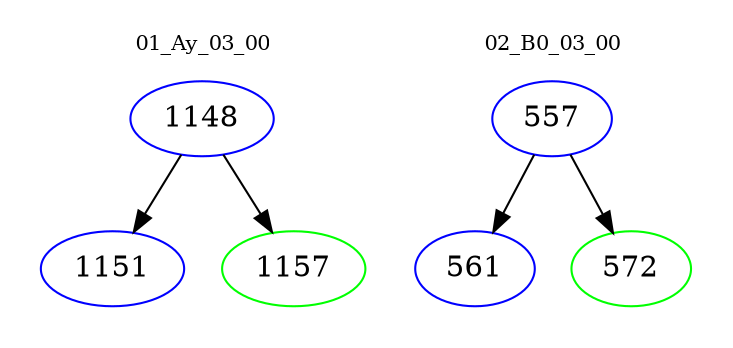 digraph{
subgraph cluster_0 {
color = white
label = "01_Ay_03_00";
fontsize=10;
T0_1148 [label="1148", color="blue"]
T0_1148 -> T0_1151 [color="black"]
T0_1151 [label="1151", color="blue"]
T0_1148 -> T0_1157 [color="black"]
T0_1157 [label="1157", color="green"]
}
subgraph cluster_1 {
color = white
label = "02_B0_03_00";
fontsize=10;
T1_557 [label="557", color="blue"]
T1_557 -> T1_561 [color="black"]
T1_561 [label="561", color="blue"]
T1_557 -> T1_572 [color="black"]
T1_572 [label="572", color="green"]
}
}
